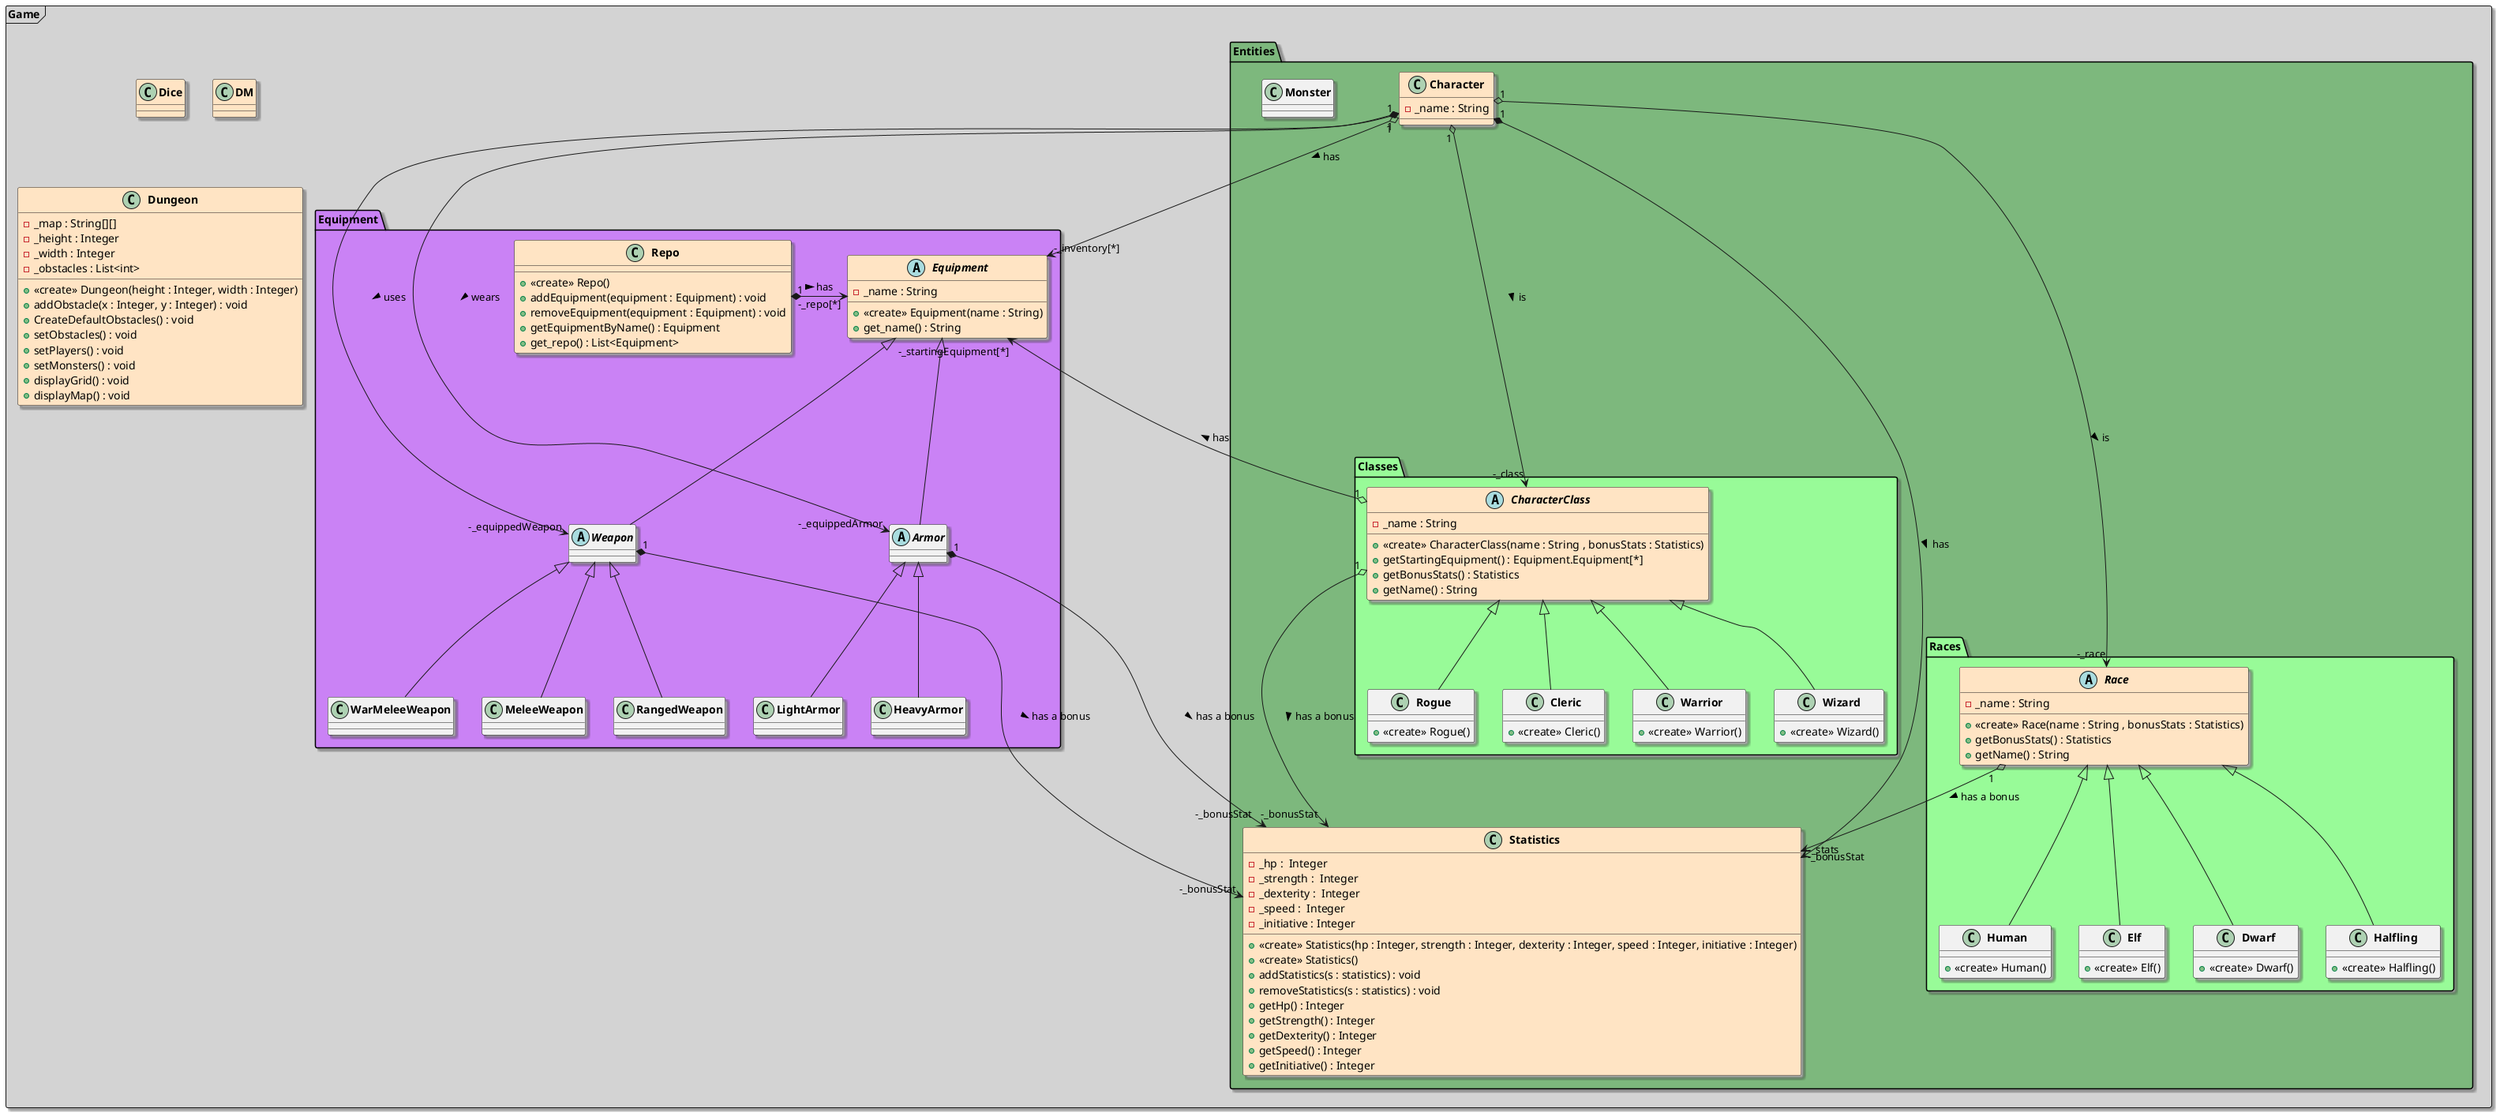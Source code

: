 @startuml
top to bottom direction
skinparam classfontStyle bold
skinparam shadowing true




package "Game" <<frame>> #lightgrey  {
  class Dice #Bisque
  class DM #Bisque
  class Dungeon #Bisque {
    - _map : String[][]
    - _height : Integer
    - _width : Integer
    - _obstacles : List<int>
    + <<create>> Dungeon(height : Integer, width : Integer)
    + addObstacle(x : Integer, y : Integer) : void
    + CreateDefaultObstacles() : void
    + setObstacles() : void
    + setPlayers() : void
    + setMonsters() : void
    + displayGrid() : void
    + displayMap() : void

  }
  package Entities #7db87d{
    package Classes #palegreen{
        abstract class CharacterClass #Bisque {
        - _name : String
        + <<create>> CharacterClass(name : String , bonusStats : Statistics)
        + getStartingEquipment() : Equipment.Equipment[*]
        + getBonusStats() : Statistics
        + getName() : String
        }
        class Rogue extends CharacterClass {
        + <<create>> Rogue()
        }
        class Cleric extends CharacterClass {
        + <<create>> Cleric()
        }
        class Warrior extends CharacterClass {
        + <<create>> Warrior()
        }
        class Wizard extends CharacterClass {
        + <<create>> Wizard()
        }
    }
    package Races #palegreen{
        abstract class Race #Bisque {
        - _name : String
        + <<create>> Race(name : String , bonusStats : Statistics)
        + getBonusStats() : Statistics
        + getName() : String
        }
        class Human extends Race {
        + <<create>> Human()
        }
        class Elf extends Race {
        + <<create>> Elf()
        }
        class Dwarf extends Race {
        + <<create>> Dwarf()
        }
        class Halfling extends Race {
        + <<create>> Halfling()
        }
    }
    class Character #Bisque{
        - _name : String
    }
    class Monster
    class Statistics #Bisque {
        -_hp :  Integer
        -_strength :  Integer
        -_dexterity :  Integer
        -_speed :  Integer
        -_initiative : Integer
        + <<create>> Statistics(hp : Integer, strength : Integer, dexterity : Integer, speed : Integer, initiative : Integer)
        + <<create>> Statistics()
        + addStatistics(s : statistics) : void
        + removeStatistics(s : statistics) : void
        + getHp() : Integer
        + getStrength() : Integer
        + getDexterity() : Integer
        + getSpeed() : Integer
        + getInitiative() : Integer

    }
  }
  package Equipment #ca82f5{
    abstract class Equipment #Bisque {
    - _name : String
    + <<create>> Equipment(name : String)
    + get_name() : String
    }
    class Repo #Bisque {
    + <<create>> Repo()
    + addEquipment(equipment : Equipment) : void
    + removeEquipment(equipment : Equipment) : void
    + getEquipmentByName() : Equipment
    + get_repo() : List<Equipment>

    }
    abstract class Weapon extends Equipment
    abstract class Armor extends Equipment
    class MeleeWeapon extends Weapon
    class RangedWeapon extends Weapon
    class WarMeleeWeapon extends Weapon
    class LightArmor extends Armor
    class HeavyArmor extends Armor




  }

'Links

  Character "1"  o---> "-_class" Entities.Classes.CharacterClass : "> is"
  Character "1"  o---> "-_race" Entities.Races.Race : "> is"
  Character "1"  *---> "-_stats" Entities.Statistics : "> has"
  Character "1"  o---> "-_inventory[*]" Equipment.Equipment : "> has"
  Character "1"  *--> "-_equippedWeapon" Equipment.Weapon : "> uses"
  Character "1"  *--> "-_equippedArmor" Equipment.Armor : "> wears"


  CharacterClass "1"  o---> "-_startingEquipment[*]" Equipment.Equipment : "> has"
  CharacterClass "1"  o---> "-_bonusStat" Entities.Statistics : "> has a bonus"


  Repo "1"  *-> "-_repo[*]" Equipment.Equipment : "> has"

  Armor "1" *---> "-_bonusStat" Entities.Statistics : "> has a bonus"
  Weapon "1" *---> "-_bonusStat" Entities.Statistics : "> has a bonus"


  Race "1"  o--> "-_bonusStat" Entities.Statistics : "> has a bonus"
 }

@enduml
